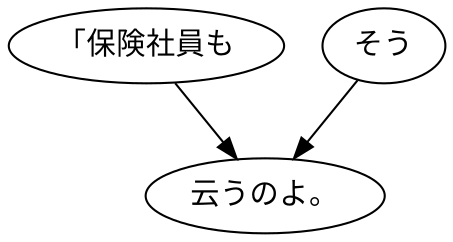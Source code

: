 digraph graph6756 {
	node0 [label="「保険社員も"];
	node1 [label="そう"];
	node2 [label="云うのよ。"];
	node0 -> node2;
	node1 -> node2;
}
